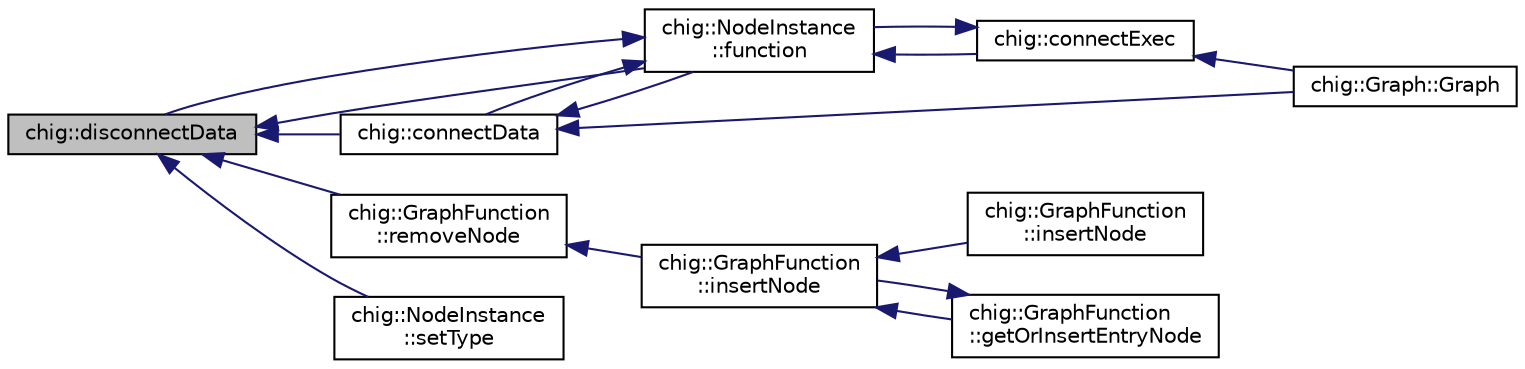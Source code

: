 digraph "chig::disconnectData"
{
 // INTERACTIVE_SVG=YES
  edge [fontname="Helvetica",fontsize="10",labelfontname="Helvetica",labelfontsize="10"];
  node [fontname="Helvetica",fontsize="10",shape=record];
  rankdir="LR";
  Node131 [label="chig::disconnectData",height=0.2,width=0.4,color="black", fillcolor="grey75", style="filled", fontcolor="black"];
  Node131 -> Node132 [dir="back",color="midnightblue",fontsize="10",style="solid",fontname="Helvetica"];
  Node132 [label="chig::connectData",height=0.2,width=0.4,color="black", fillcolor="white", style="filled",URL="$namespacechig.html#ad3c2fc880f6843f9a8a0f5ee0d62249d"];
  Node132 -> Node133 [dir="back",color="midnightblue",fontsize="10",style="solid",fontname="Helvetica"];
  Node133 [label="chig::NodeInstance\l::function",height=0.2,width=0.4,color="black", fillcolor="white", style="filled",URL="$structchig_1_1NodeInstance.html#ac06ee5988ee5f130088fee83a550f4d2",tooltip="Get the containing GraphFunction. "];
  Node133 -> Node132 [dir="back",color="midnightblue",fontsize="10",style="solid",fontname="Helvetica"];
  Node133 -> Node134 [dir="back",color="midnightblue",fontsize="10",style="solid",fontname="Helvetica"];
  Node134 [label="chig::connectExec",height=0.2,width=0.4,color="black", fillcolor="white", style="filled",URL="$namespacechig.html#a8a2e0029b591b2c20b39d570753f123f"];
  Node134 -> Node133 [dir="back",color="midnightblue",fontsize="10",style="solid",fontname="Helvetica"];
  Node134 -> Node135 [dir="back",color="midnightblue",fontsize="10",style="solid",fontname="Helvetica"];
  Node135 [label="chig::Graph::Graph",height=0.2,width=0.4,color="black", fillcolor="white", style="filled",URL="$structchig_1_1Graph.html#a1b1c12b94544f6bb8eb7b807ef2c0f7e"];
  Node133 -> Node131 [dir="back",color="midnightblue",fontsize="10",style="solid",fontname="Helvetica"];
  Node132 -> Node135 [dir="back",color="midnightblue",fontsize="10",style="solid",fontname="Helvetica"];
  Node131 -> Node133 [dir="back",color="midnightblue",fontsize="10",style="solid",fontname="Helvetica"];
  Node131 -> Node136 [dir="back",color="midnightblue",fontsize="10",style="solid",fontname="Helvetica"];
  Node136 [label="chig::GraphFunction\l::removeNode",height=0.2,width=0.4,color="black", fillcolor="white", style="filled",URL="$structchig_1_1GraphFunction.html#a398599d8fe1982a3c76462b1b2375a6e"];
  Node136 -> Node137 [dir="back",color="midnightblue",fontsize="10",style="solid",fontname="Helvetica"];
  Node137 [label="chig::GraphFunction\l::insertNode",height=0.2,width=0.4,color="black", fillcolor="white", style="filled",URL="$structchig_1_1GraphFunction.html#a70b74dd7330f7afb2b3ab38feebd57c5"];
  Node137 -> Node138 [dir="back",color="midnightblue",fontsize="10",style="solid",fontname="Helvetica"];
  Node138 [label="chig::GraphFunction\l::insertNode",height=0.2,width=0.4,color="black", fillcolor="white", style="filled",URL="$structchig_1_1GraphFunction.html#a449ab966907b5e32dd00d5f6bb1b3ede"];
  Node137 -> Node139 [dir="back",color="midnightblue",fontsize="10",style="solid",fontname="Helvetica"];
  Node139 [label="chig::GraphFunction\l::getOrInsertEntryNode",height=0.2,width=0.4,color="black", fillcolor="white", style="filled",URL="$structchig_1_1GraphFunction.html#a1fd77fbd5bb46690fdc79cd9c6d35917"];
  Node139 -> Node137 [dir="back",color="midnightblue",fontsize="10",style="solid",fontname="Helvetica"];
  Node131 -> Node140 [dir="back",color="midnightblue",fontsize="10",style="solid",fontname="Helvetica"];
  Node140 [label="chig::NodeInstance\l::setType",height=0.2,width=0.4,color="black", fillcolor="white", style="filled",URL="$structchig_1_1NodeInstance.html#ab7b23fb84fff7176f7a6e62ce3762153"];
}
